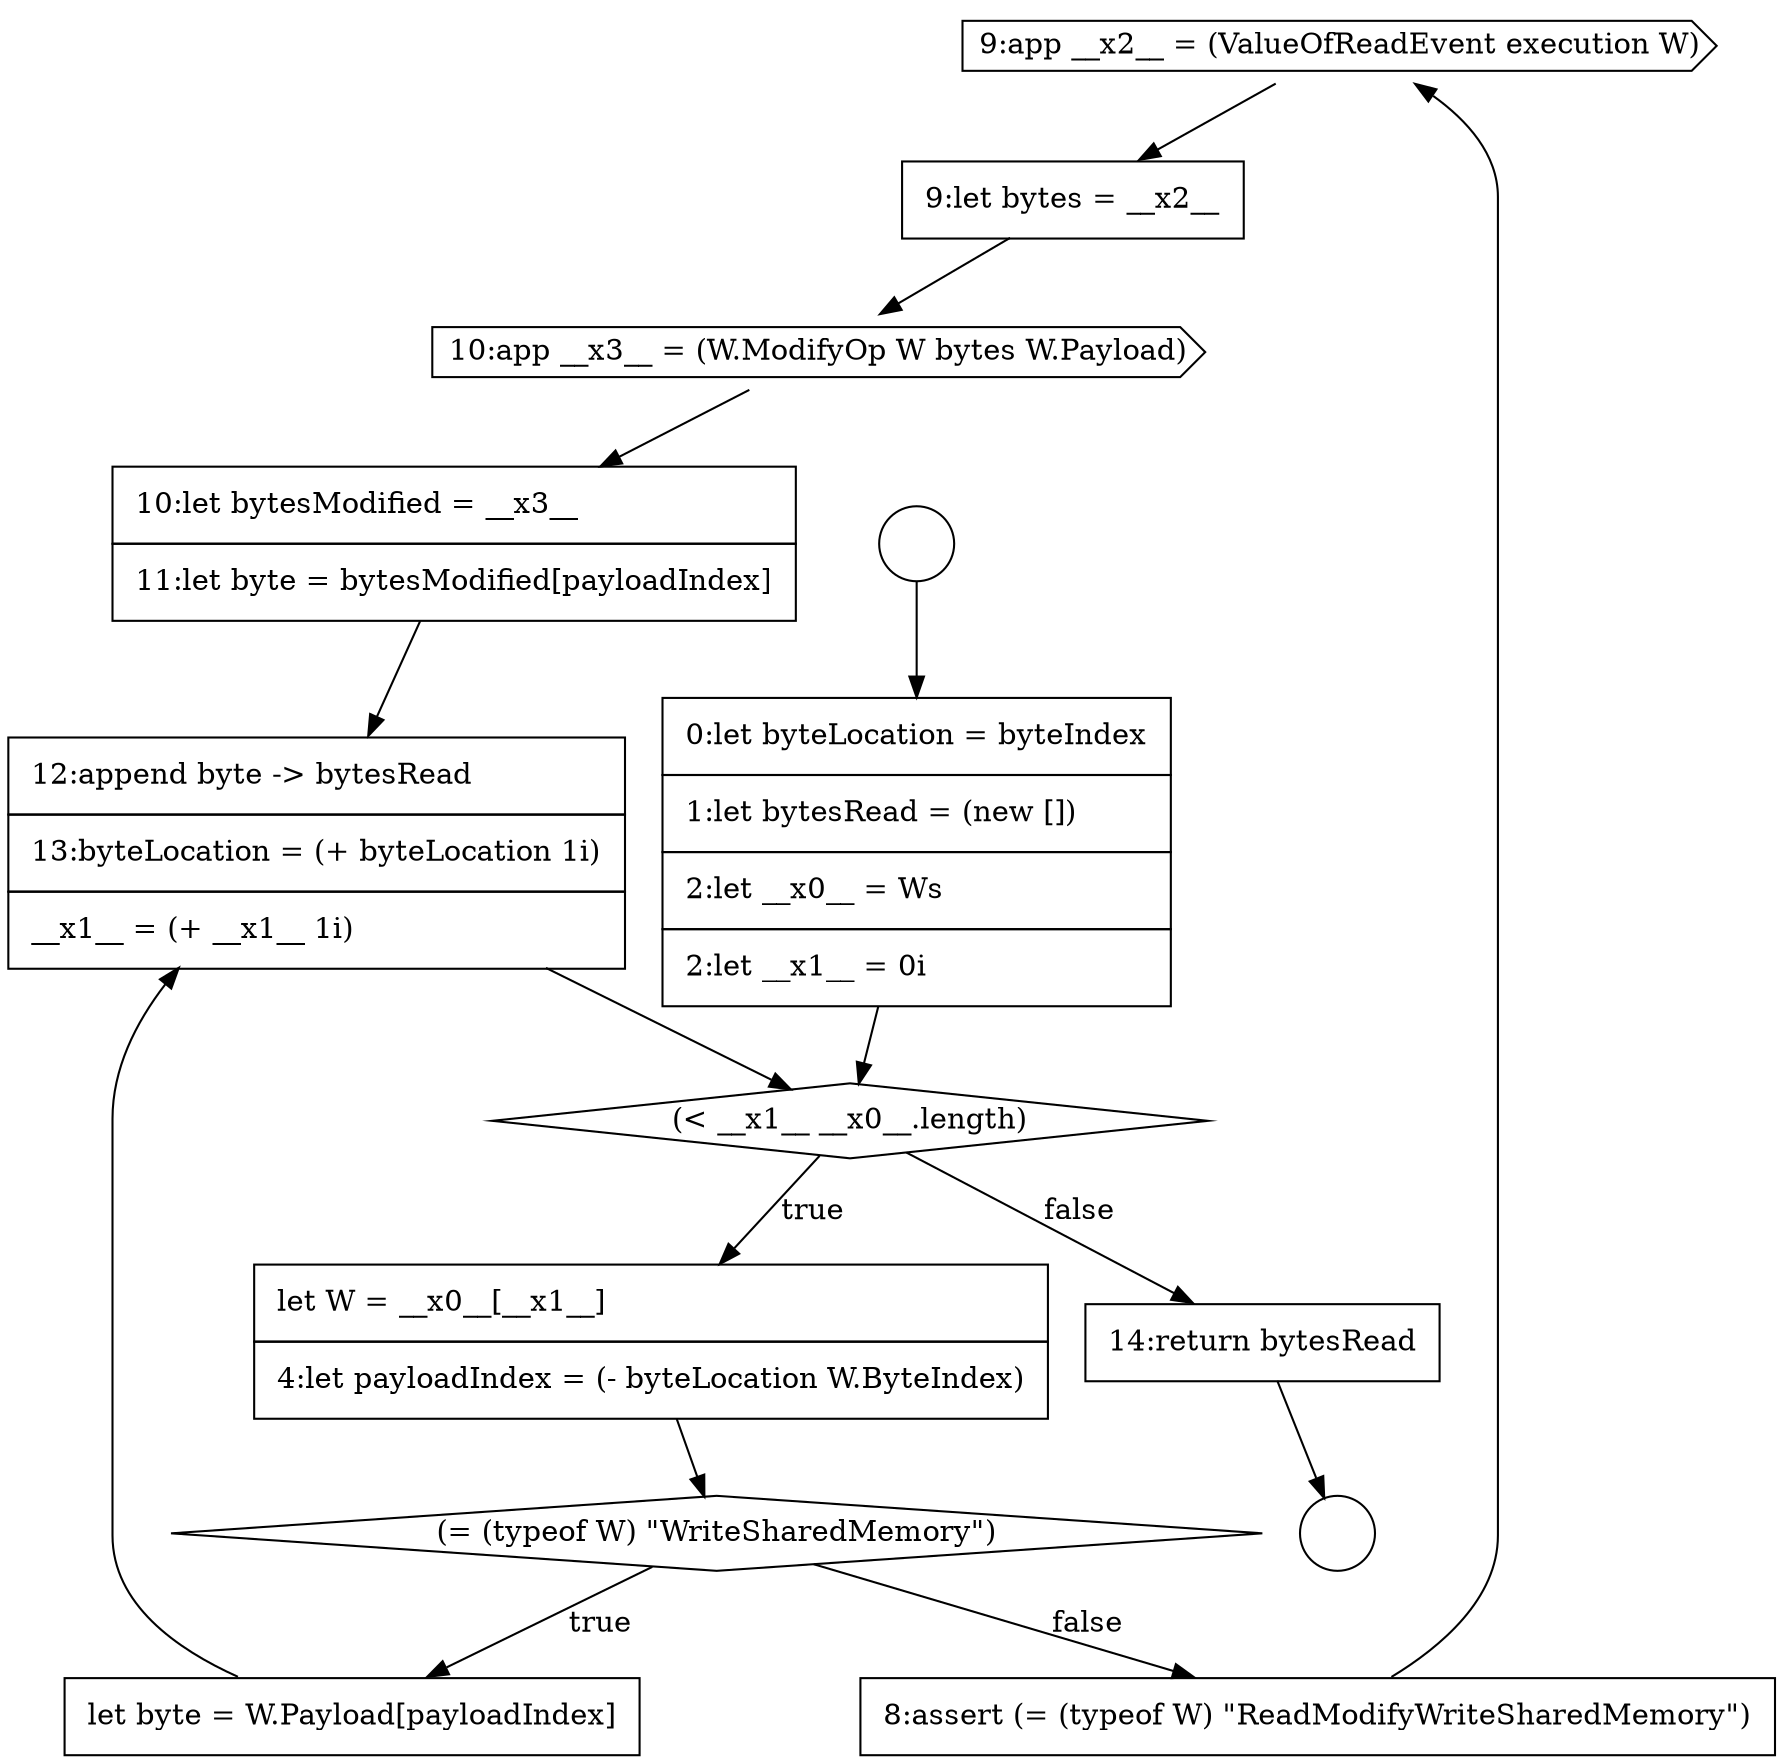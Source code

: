 digraph {
  node17888 [shape=cds, label=<<font color="black">9:app __x2__ = (ValueOfReadEvent execution W)</font>> color="black" fillcolor="white" style=filled]
  node17884 [shape=none, margin=0, label=<<font color="black">
    <table border="0" cellborder="1" cellspacing="0" cellpadding="10">
      <tr><td align="left">let W = __x0__[__x1__]</td></tr>
      <tr><td align="left">4:let payloadIndex = (- byteLocation W.ByteIndex)</td></tr>
    </table>
  </font>> color="black" fillcolor="white" style=filled]
  node17880 [shape=circle label=" " color="black" fillcolor="white" style=filled]
  node17882 [shape=none, margin=0, label=<<font color="black">
    <table border="0" cellborder="1" cellspacing="0" cellpadding="10">
      <tr><td align="left">0:let byteLocation = byteIndex</td></tr>
      <tr><td align="left">1:let bytesRead = (new [])</td></tr>
      <tr><td align="left">2:let __x0__ = Ws</td></tr>
      <tr><td align="left">2:let __x1__ = 0i</td></tr>
    </table>
  </font>> color="black" fillcolor="white" style=filled]
  node17881 [shape=circle label=" " color="black" fillcolor="white" style=filled]
  node17885 [shape=diamond, label=<<font color="black">(= (typeof W) &quot;WriteSharedMemory&quot;)</font>> color="black" fillcolor="white" style=filled]
  node17893 [shape=none, margin=0, label=<<font color="black">
    <table border="0" cellborder="1" cellspacing="0" cellpadding="10">
      <tr><td align="left">14:return bytesRead</td></tr>
    </table>
  </font>> color="black" fillcolor="white" style=filled]
  node17887 [shape=none, margin=0, label=<<font color="black">
    <table border="0" cellborder="1" cellspacing="0" cellpadding="10">
      <tr><td align="left">8:assert (= (typeof W) &quot;ReadModifyWriteSharedMemory&quot;)</td></tr>
    </table>
  </font>> color="black" fillcolor="white" style=filled]
  node17891 [shape=none, margin=0, label=<<font color="black">
    <table border="0" cellborder="1" cellspacing="0" cellpadding="10">
      <tr><td align="left">10:let bytesModified = __x3__</td></tr>
      <tr><td align="left">11:let byte = bytesModified[payloadIndex]</td></tr>
    </table>
  </font>> color="black" fillcolor="white" style=filled]
  node17889 [shape=none, margin=0, label=<<font color="black">
    <table border="0" cellborder="1" cellspacing="0" cellpadding="10">
      <tr><td align="left">9:let bytes = __x2__</td></tr>
    </table>
  </font>> color="black" fillcolor="white" style=filled]
  node17890 [shape=cds, label=<<font color="black">10:app __x3__ = (W.ModifyOp W bytes W.Payload)</font>> color="black" fillcolor="white" style=filled]
  node17883 [shape=diamond, label=<<font color="black">(&lt; __x1__ __x0__.length)</font>> color="black" fillcolor="white" style=filled]
  node17892 [shape=none, margin=0, label=<<font color="black">
    <table border="0" cellborder="1" cellspacing="0" cellpadding="10">
      <tr><td align="left">12:append byte -&gt; bytesRead</td></tr>
      <tr><td align="left">13:byteLocation = (+ byteLocation 1i)</td></tr>
      <tr><td align="left">__x1__ = (+ __x1__ 1i)</td></tr>
    </table>
  </font>> color="black" fillcolor="white" style=filled]
  node17886 [shape=none, margin=0, label=<<font color="black">
    <table border="0" cellborder="1" cellspacing="0" cellpadding="10">
      <tr><td align="left">let byte = W.Payload[payloadIndex]</td></tr>
    </table>
  </font>> color="black" fillcolor="white" style=filled]
  node17890 -> node17891 [ color="black"]
  node17893 -> node17881 [ color="black"]
  node17886 -> node17892 [ color="black"]
  node17882 -> node17883 [ color="black"]
  node17880 -> node17882 [ color="black"]
  node17884 -> node17885 [ color="black"]
  node17885 -> node17886 [label=<<font color="black">true</font>> color="black"]
  node17885 -> node17887 [label=<<font color="black">false</font>> color="black"]
  node17888 -> node17889 [ color="black"]
  node17891 -> node17892 [ color="black"]
  node17892 -> node17883 [ color="black"]
  node17883 -> node17884 [label=<<font color="black">true</font>> color="black"]
  node17883 -> node17893 [label=<<font color="black">false</font>> color="black"]
  node17889 -> node17890 [ color="black"]
  node17887 -> node17888 [ color="black"]
}
